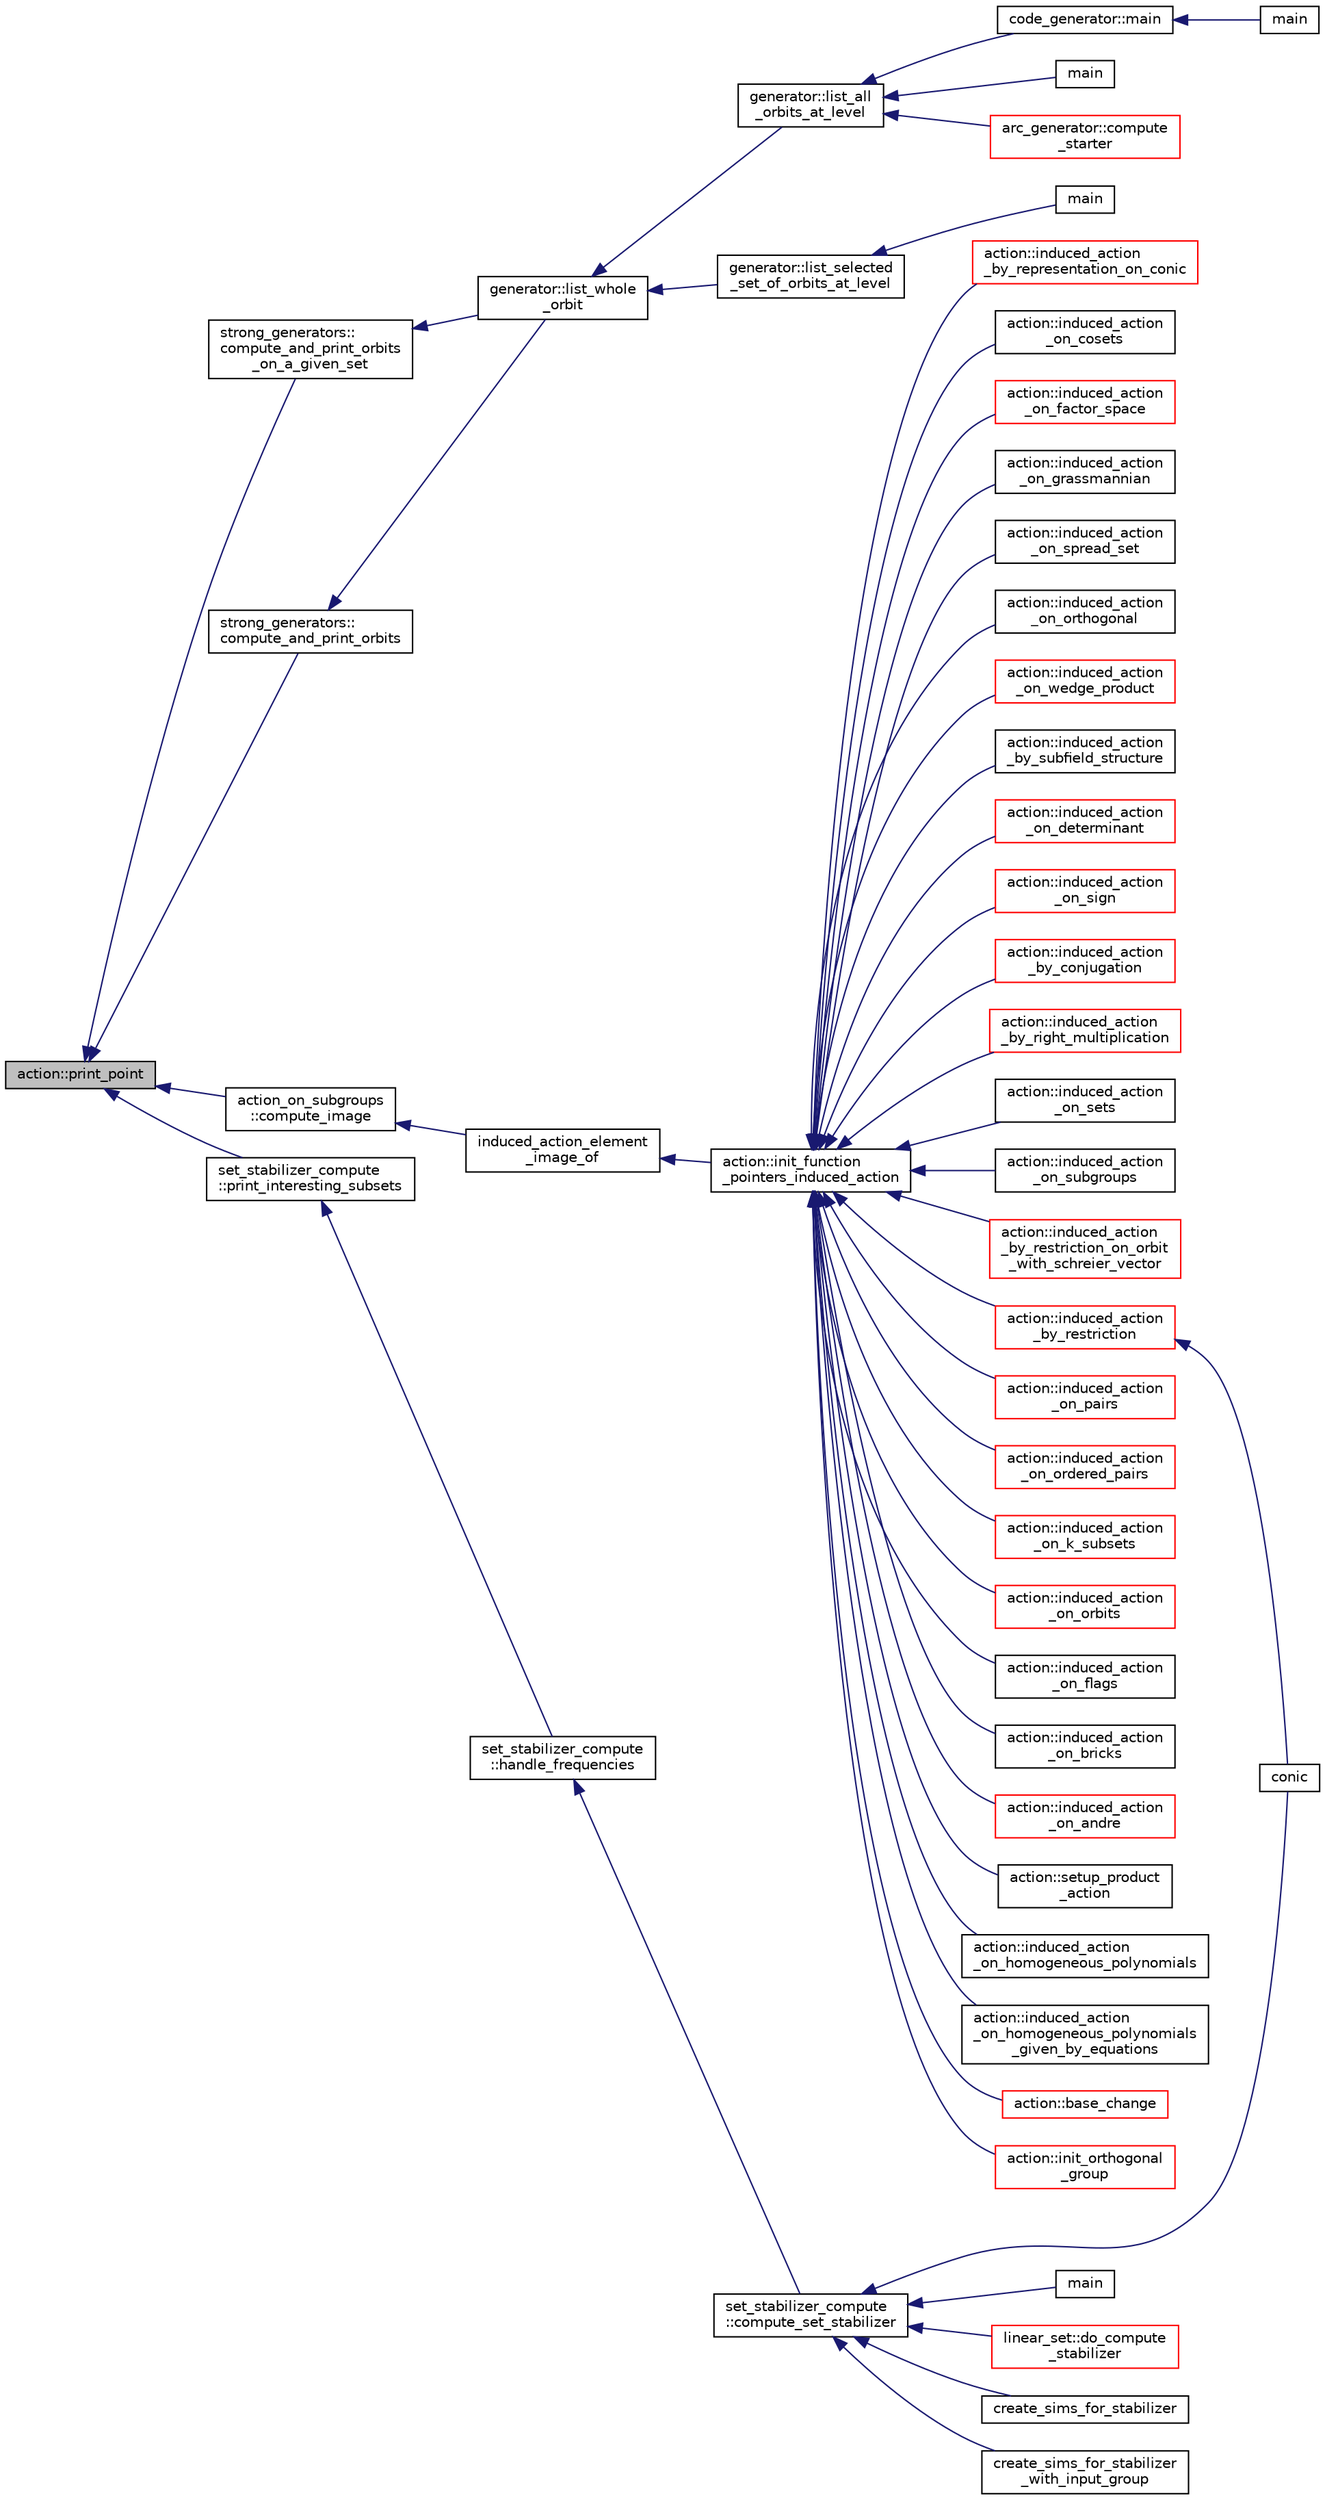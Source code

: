 digraph "action::print_point"
{
  edge [fontname="Helvetica",fontsize="10",labelfontname="Helvetica",labelfontsize="10"];
  node [fontname="Helvetica",fontsize="10",shape=record];
  rankdir="LR";
  Node33404 [label="action::print_point",height=0.2,width=0.4,color="black", fillcolor="grey75", style="filled", fontcolor="black"];
  Node33404 -> Node33405 [dir="back",color="midnightblue",fontsize="10",style="solid",fontname="Helvetica"];
  Node33405 [label="strong_generators::\lcompute_and_print_orbits\l_on_a_given_set",height=0.2,width=0.4,color="black", fillcolor="white", style="filled",URL="$dc/d09/classstrong__generators.html#a0fe43a7a27a1413b3bd675a9bda202b1"];
  Node33405 -> Node33406 [dir="back",color="midnightblue",fontsize="10",style="solid",fontname="Helvetica"];
  Node33406 [label="generator::list_whole\l_orbit",height=0.2,width=0.4,color="black", fillcolor="white", style="filled",URL="$d7/d73/classgenerator.html#aa102d1c1e32f0cd1dafeab1e0d1c18c1"];
  Node33406 -> Node33407 [dir="back",color="midnightblue",fontsize="10",style="solid",fontname="Helvetica"];
  Node33407 [label="generator::list_all\l_orbits_at_level",height=0.2,width=0.4,color="black", fillcolor="white", style="filled",URL="$d7/d73/classgenerator.html#a650880bf92f9f2bf124d4ead2cc01f70"];
  Node33407 -> Node33408 [dir="back",color="midnightblue",fontsize="10",style="solid",fontname="Helvetica"];
  Node33408 [label="code_generator::main",height=0.2,width=0.4,color="black", fillcolor="white", style="filled",URL="$db/d37/classcode__generator.html#ab3cf3a306e4032c2b471ac95321c599f"];
  Node33408 -> Node33409 [dir="back",color="midnightblue",fontsize="10",style="solid",fontname="Helvetica"];
  Node33409 [label="main",height=0.2,width=0.4,color="black", fillcolor="white", style="filled",URL="$d4/d4f/codes_8_c.html#a217dbf8b442f20279ea00b898af96f52"];
  Node33407 -> Node33410 [dir="back",color="midnightblue",fontsize="10",style="solid",fontname="Helvetica"];
  Node33410 [label="main",height=0.2,width=0.4,color="black", fillcolor="white", style="filled",URL="$de/d2d/graph_2graph_8_c.html#a217dbf8b442f20279ea00b898af96f52"];
  Node33407 -> Node33411 [dir="back",color="midnightblue",fontsize="10",style="solid",fontname="Helvetica"];
  Node33411 [label="arc_generator::compute\l_starter",height=0.2,width=0.4,color="red", fillcolor="white", style="filled",URL="$d4/d21/classarc__generator.html#aad1dcec3a1c302e743d574bd1ac857d9"];
  Node33406 -> Node33419 [dir="back",color="midnightblue",fontsize="10",style="solid",fontname="Helvetica"];
  Node33419 [label="generator::list_selected\l_set_of_orbits_at_level",height=0.2,width=0.4,color="black", fillcolor="white", style="filled",URL="$d7/d73/classgenerator.html#a391f8ad3ba736baedd3dd2b7e31a0a62"];
  Node33419 -> Node33420 [dir="back",color="midnightblue",fontsize="10",style="solid",fontname="Helvetica"];
  Node33420 [label="main",height=0.2,width=0.4,color="black", fillcolor="white", style="filled",URL="$da/dd5/subspace__orbits__main_8_c.html#a217dbf8b442f20279ea00b898af96f52"];
  Node33404 -> Node33421 [dir="back",color="midnightblue",fontsize="10",style="solid",fontname="Helvetica"];
  Node33421 [label="strong_generators::\lcompute_and_print_orbits",height=0.2,width=0.4,color="black", fillcolor="white", style="filled",URL="$dc/d09/classstrong__generators.html#aff9b042c0430f65b53ebbf51b32db09b"];
  Node33421 -> Node33406 [dir="back",color="midnightblue",fontsize="10",style="solid",fontname="Helvetica"];
  Node33404 -> Node33422 [dir="back",color="midnightblue",fontsize="10",style="solid",fontname="Helvetica"];
  Node33422 [label="action_on_subgroups\l::compute_image",height=0.2,width=0.4,color="black", fillcolor="white", style="filled",URL="$d6/da4/classaction__on__subgroups.html#a8d225ed63ea7287aecc5171cb2a49092"];
  Node33422 -> Node33423 [dir="back",color="midnightblue",fontsize="10",style="solid",fontname="Helvetica"];
  Node33423 [label="induced_action_element\l_image_of",height=0.2,width=0.4,color="black", fillcolor="white", style="filled",URL="$d3/d27/interface_8_c.html#a821850d6c3988dd122de0489cd36f0f0"];
  Node33423 -> Node33424 [dir="back",color="midnightblue",fontsize="10",style="solid",fontname="Helvetica"];
  Node33424 [label="action::init_function\l_pointers_induced_action",height=0.2,width=0.4,color="black", fillcolor="white", style="filled",URL="$d2/d86/classaction.html#a3b9287d084b24f7a3b9532a7589c58de"];
  Node33424 -> Node33425 [dir="back",color="midnightblue",fontsize="10",style="solid",fontname="Helvetica"];
  Node33425 [label="action::induced_action\l_by_representation_on_conic",height=0.2,width=0.4,color="red", fillcolor="white", style="filled",URL="$d2/d86/classaction.html#a228538e3f07bc186db8eb5da8b90f617"];
  Node33424 -> Node33431 [dir="back",color="midnightblue",fontsize="10",style="solid",fontname="Helvetica"];
  Node33431 [label="action::induced_action\l_on_cosets",height=0.2,width=0.4,color="black", fillcolor="white", style="filled",URL="$d2/d86/classaction.html#acbdff5ffed42af6a01f07dffb2787237"];
  Node33424 -> Node33432 [dir="back",color="midnightblue",fontsize="10",style="solid",fontname="Helvetica"];
  Node33432 [label="action::induced_action\l_on_factor_space",height=0.2,width=0.4,color="red", fillcolor="white", style="filled",URL="$d2/d86/classaction.html#af501ff2aa74fb6049bee5c01cd8b909b"];
  Node33424 -> Node33505 [dir="back",color="midnightblue",fontsize="10",style="solid",fontname="Helvetica"];
  Node33505 [label="action::induced_action\l_on_grassmannian",height=0.2,width=0.4,color="black", fillcolor="white", style="filled",URL="$d2/d86/classaction.html#a295b730ecc0b0bf30f714094fef956ea"];
  Node33424 -> Node33506 [dir="back",color="midnightblue",fontsize="10",style="solid",fontname="Helvetica"];
  Node33506 [label="action::induced_action\l_on_spread_set",height=0.2,width=0.4,color="black", fillcolor="white", style="filled",URL="$d2/d86/classaction.html#a7c5839c650592f083dc850d81ed05a5b"];
  Node33424 -> Node33507 [dir="back",color="midnightblue",fontsize="10",style="solid",fontname="Helvetica"];
  Node33507 [label="action::induced_action\l_on_orthogonal",height=0.2,width=0.4,color="black", fillcolor="white", style="filled",URL="$d2/d86/classaction.html#a4f191cee643a81d7f18a4d729084e945"];
  Node33424 -> Node33508 [dir="back",color="midnightblue",fontsize="10",style="solid",fontname="Helvetica"];
  Node33508 [label="action::induced_action\l_on_wedge_product",height=0.2,width=0.4,color="red", fillcolor="white", style="filled",URL="$d2/d86/classaction.html#af13a5da25b8e8597ab695edff222fb6a"];
  Node33424 -> Node33510 [dir="back",color="midnightblue",fontsize="10",style="solid",fontname="Helvetica"];
  Node33510 [label="action::induced_action\l_by_subfield_structure",height=0.2,width=0.4,color="black", fillcolor="white", style="filled",URL="$d2/d86/classaction.html#add42951bdab176ceed6cc4af05dfa948"];
  Node33424 -> Node33511 [dir="back",color="midnightblue",fontsize="10",style="solid",fontname="Helvetica"];
  Node33511 [label="action::induced_action\l_on_determinant",height=0.2,width=0.4,color="red", fillcolor="white", style="filled",URL="$d2/d86/classaction.html#aa6b9d3c2ded2cae185ee31f2200ad0b5"];
  Node33424 -> Node33514 [dir="back",color="midnightblue",fontsize="10",style="solid",fontname="Helvetica"];
  Node33514 [label="action::induced_action\l_on_sign",height=0.2,width=0.4,color="red", fillcolor="white", style="filled",URL="$d2/d86/classaction.html#ab17b07971b94eae7c5efa21b33f643f1"];
  Node33424 -> Node33516 [dir="back",color="midnightblue",fontsize="10",style="solid",fontname="Helvetica"];
  Node33516 [label="action::induced_action\l_by_conjugation",height=0.2,width=0.4,color="red", fillcolor="white", style="filled",URL="$d2/d86/classaction.html#a45fb7703c6acac791acdcde339d21cc2"];
  Node33424 -> Node33524 [dir="back",color="midnightblue",fontsize="10",style="solid",fontname="Helvetica"];
  Node33524 [label="action::induced_action\l_by_right_multiplication",height=0.2,width=0.4,color="red", fillcolor="white", style="filled",URL="$d2/d86/classaction.html#aafa2818d9d98046507e2754938be0c04"];
  Node33424 -> Node33527 [dir="back",color="midnightblue",fontsize="10",style="solid",fontname="Helvetica"];
  Node33527 [label="action::induced_action\l_on_sets",height=0.2,width=0.4,color="black", fillcolor="white", style="filled",URL="$d2/d86/classaction.html#a09639acee6b88644c103b17050cc32f1"];
  Node33424 -> Node33528 [dir="back",color="midnightblue",fontsize="10",style="solid",fontname="Helvetica"];
  Node33528 [label="action::induced_action\l_on_subgroups",height=0.2,width=0.4,color="black", fillcolor="white", style="filled",URL="$d2/d86/classaction.html#ad0de7ea45a2a73c1b8e0f52ee3ce4610"];
  Node33424 -> Node33529 [dir="back",color="midnightblue",fontsize="10",style="solid",fontname="Helvetica"];
  Node33529 [label="action::induced_action\l_by_restriction_on_orbit\l_with_schreier_vector",height=0.2,width=0.4,color="red", fillcolor="white", style="filled",URL="$d2/d86/classaction.html#ad3ddab72625d9bebe7ac8eaef488cf4c"];
  Node33424 -> Node33531 [dir="back",color="midnightblue",fontsize="10",style="solid",fontname="Helvetica"];
  Node33531 [label="action::induced_action\l_by_restriction",height=0.2,width=0.4,color="red", fillcolor="white", style="filled",URL="$d2/d86/classaction.html#a37c21f74a97c921d882a308370c06357"];
  Node33531 -> Node33444 [dir="back",color="midnightblue",fontsize="10",style="solid",fontname="Helvetica"];
  Node33444 [label="conic",height=0.2,width=0.4,color="black", fillcolor="white", style="filled",URL="$d4/de8/conic_8_c.html#a96def9474b981a9d5831a9b48d85d652"];
  Node33424 -> Node33571 [dir="back",color="midnightblue",fontsize="10",style="solid",fontname="Helvetica"];
  Node33571 [label="action::induced_action\l_on_pairs",height=0.2,width=0.4,color="red", fillcolor="white", style="filled",URL="$d2/d86/classaction.html#a4b01c7b3cc749218e9dbd84b9fed90b3"];
  Node33424 -> Node33573 [dir="back",color="midnightblue",fontsize="10",style="solid",fontname="Helvetica"];
  Node33573 [label="action::induced_action\l_on_ordered_pairs",height=0.2,width=0.4,color="red", fillcolor="white", style="filled",URL="$d2/d86/classaction.html#ad290e0cc115881e0b9ddab7f7071975e"];
  Node33424 -> Node33574 [dir="back",color="midnightblue",fontsize="10",style="solid",fontname="Helvetica"];
  Node33574 [label="action::induced_action\l_on_k_subsets",height=0.2,width=0.4,color="red", fillcolor="white", style="filled",URL="$d2/d86/classaction.html#a2eb6058853cffc4c099099e07ecbe612"];
  Node33424 -> Node33576 [dir="back",color="midnightblue",fontsize="10",style="solid",fontname="Helvetica"];
  Node33576 [label="action::induced_action\l_on_orbits",height=0.2,width=0.4,color="red", fillcolor="white", style="filled",URL="$d2/d86/classaction.html#a875913e4919877fe3dcae039ce44d7d8"];
  Node33424 -> Node33580 [dir="back",color="midnightblue",fontsize="10",style="solid",fontname="Helvetica"];
  Node33580 [label="action::induced_action\l_on_flags",height=0.2,width=0.4,color="black", fillcolor="white", style="filled",URL="$d2/d86/classaction.html#afb1ac2fda2a79462e38c133330982341"];
  Node33424 -> Node33581 [dir="back",color="midnightblue",fontsize="10",style="solid",fontname="Helvetica"];
  Node33581 [label="action::induced_action\l_on_bricks",height=0.2,width=0.4,color="black", fillcolor="white", style="filled",URL="$d2/d86/classaction.html#a71c71472fda2eefb125cd852d5feb306"];
  Node33424 -> Node33582 [dir="back",color="midnightblue",fontsize="10",style="solid",fontname="Helvetica"];
  Node33582 [label="action::induced_action\l_on_andre",height=0.2,width=0.4,color="red", fillcolor="white", style="filled",URL="$d2/d86/classaction.html#a917efe5d7ae49b86dbf397540939fea4"];
  Node33424 -> Node33584 [dir="back",color="midnightblue",fontsize="10",style="solid",fontname="Helvetica"];
  Node33584 [label="action::setup_product\l_action",height=0.2,width=0.4,color="black", fillcolor="white", style="filled",URL="$d2/d86/classaction.html#a35c717fb546189c007a89bb7b133e2f6"];
  Node33424 -> Node33585 [dir="back",color="midnightblue",fontsize="10",style="solid",fontname="Helvetica"];
  Node33585 [label="action::induced_action\l_on_homogeneous_polynomials",height=0.2,width=0.4,color="black", fillcolor="white", style="filled",URL="$d2/d86/classaction.html#acafe8fb1e63926ce35338a292b621f8a"];
  Node33424 -> Node33586 [dir="back",color="midnightblue",fontsize="10",style="solid",fontname="Helvetica"];
  Node33586 [label="action::induced_action\l_on_homogeneous_polynomials\l_given_by_equations",height=0.2,width=0.4,color="black", fillcolor="white", style="filled",URL="$d2/d86/classaction.html#a8f8df8dabfaa711297c20d44a2c1946a"];
  Node33424 -> Node33587 [dir="back",color="midnightblue",fontsize="10",style="solid",fontname="Helvetica"];
  Node33587 [label="action::base_change",height=0.2,width=0.4,color="red", fillcolor="white", style="filled",URL="$d2/d86/classaction.html#a1cab1a81da804692affaf9b7060c90f6"];
  Node33424 -> Node33611 [dir="back",color="midnightblue",fontsize="10",style="solid",fontname="Helvetica"];
  Node33611 [label="action::init_orthogonal\l_group",height=0.2,width=0.4,color="red", fillcolor="white", style="filled",URL="$d2/d86/classaction.html#a2cfe124956ed67d8b7a927bb44847cc2"];
  Node33404 -> Node33619 [dir="back",color="midnightblue",fontsize="10",style="solid",fontname="Helvetica"];
  Node33619 [label="set_stabilizer_compute\l::print_interesting_subsets",height=0.2,width=0.4,color="black", fillcolor="white", style="filled",URL="$d8/dc6/classset__stabilizer__compute.html#a467904f3d5afaea39660548c8d8bf120"];
  Node33619 -> Node33536 [dir="back",color="midnightblue",fontsize="10",style="solid",fontname="Helvetica"];
  Node33536 [label="set_stabilizer_compute\l::handle_frequencies",height=0.2,width=0.4,color="black", fillcolor="white", style="filled",URL="$d8/dc6/classset__stabilizer__compute.html#a247c31bc3f19f22dadbfd7607cbaaa78"];
  Node33536 -> Node33442 [dir="back",color="midnightblue",fontsize="10",style="solid",fontname="Helvetica"];
  Node33442 [label="set_stabilizer_compute\l::compute_set_stabilizer",height=0.2,width=0.4,color="black", fillcolor="white", style="filled",URL="$d8/dc6/classset__stabilizer__compute.html#ad4f92074322e98c7cd0ed5d4f8486b76"];
  Node33442 -> Node33443 [dir="back",color="midnightblue",fontsize="10",style="solid",fontname="Helvetica"];
  Node33443 [label="main",height=0.2,width=0.4,color="black", fillcolor="white", style="filled",URL="$db/d67/test__hyperoval_8_c.html#a3c04138a5bfe5d72780bb7e82a18e627"];
  Node33442 -> Node33444 [dir="back",color="midnightblue",fontsize="10",style="solid",fontname="Helvetica"];
  Node33442 -> Node33445 [dir="back",color="midnightblue",fontsize="10",style="solid",fontname="Helvetica"];
  Node33445 [label="linear_set::do_compute\l_stabilizer",height=0.2,width=0.4,color="red", fillcolor="white", style="filled",URL="$dd/d86/classlinear__set.html#ae8f58ded28fb5370f4459cca42b7463b"];
  Node33442 -> Node33448 [dir="back",color="midnightblue",fontsize="10",style="solid",fontname="Helvetica"];
  Node33448 [label="create_sims_for_stabilizer",height=0.2,width=0.4,color="black", fillcolor="white", style="filled",URL="$d0/d76/tl__algebra__and__number__theory_8h.html#af2c67d225072549409be710ac3cd30f8"];
  Node33442 -> Node33449 [dir="back",color="midnightblue",fontsize="10",style="solid",fontname="Helvetica"];
  Node33449 [label="create_sims_for_stabilizer\l_with_input_group",height=0.2,width=0.4,color="black", fillcolor="white", style="filled",URL="$d0/d76/tl__algebra__and__number__theory_8h.html#af5482567a8d6ba5c2fe593bf6f7f9a0f"];
}
